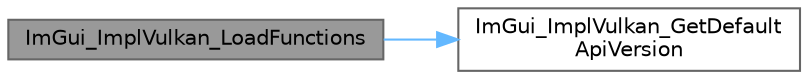 digraph "ImGui_ImplVulkan_LoadFunctions"
{
 // LATEX_PDF_SIZE
  bgcolor="transparent";
  edge [fontname=Helvetica,fontsize=10,labelfontname=Helvetica,labelfontsize=10];
  node [fontname=Helvetica,fontsize=10,shape=box,height=0.2,width=0.4];
  rankdir="LR";
  Node1 [id="Node000001",label="ImGui_ImplVulkan_LoadFunctions",height=0.2,width=0.4,color="gray40", fillcolor="grey60", style="filled", fontcolor="black",tooltip=" "];
  Node1 -> Node2 [id="edge2_Node000001_Node000002",color="steelblue1",style="solid",tooltip=" "];
  Node2 [id="Node000002",label="ImGui_ImplVulkan_GetDefault\lApiVersion",height=0.2,width=0.4,color="grey40", fillcolor="white", style="filled",URL="$imgui__impl__vulkan_8cpp.html#a56324111b7729aa69e555333b5e3df0f",tooltip=" "];
}
